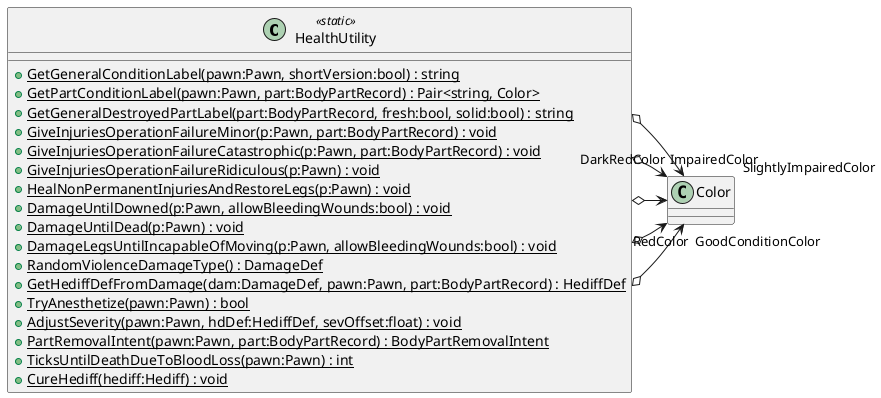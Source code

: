@startuml
class HealthUtility <<static>> {
    + {static} GetGeneralConditionLabel(pawn:Pawn, shortVersion:bool) : string
    + {static} GetPartConditionLabel(pawn:Pawn, part:BodyPartRecord) : Pair<string, Color>
    + {static} GetGeneralDestroyedPartLabel(part:BodyPartRecord, fresh:bool, solid:bool) : string
    + {static} GiveInjuriesOperationFailureMinor(p:Pawn, part:BodyPartRecord) : void
    + {static} GiveInjuriesOperationFailureCatastrophic(p:Pawn, part:BodyPartRecord) : void
    + {static} GiveInjuriesOperationFailureRidiculous(p:Pawn) : void
    + {static} HealNonPermanentInjuriesAndRestoreLegs(p:Pawn) : void
    + {static} DamageUntilDowned(p:Pawn, allowBleedingWounds:bool) : void
    + {static} DamageUntilDead(p:Pawn) : void
    + {static} DamageLegsUntilIncapableOfMoving(p:Pawn, allowBleedingWounds:bool) : void
    + {static} RandomViolenceDamageType() : DamageDef
    + {static} GetHediffDefFromDamage(dam:DamageDef, pawn:Pawn, part:BodyPartRecord) : HediffDef
    + {static} TryAnesthetize(pawn:Pawn) : bool
    + {static} AdjustSeverity(pawn:Pawn, hdDef:HediffDef, sevOffset:float) : void
    + {static} PartRemovalIntent(pawn:Pawn, part:BodyPartRecord) : BodyPartRemovalIntent
    + {static} TicksUntilDeathDueToBloodLoss(pawn:Pawn) : int
    + {static} CureHediff(hediff:Hediff) : void
}
HealthUtility o-> "GoodConditionColor" Color
HealthUtility o-> "RedColor" Color
HealthUtility o-> "DarkRedColor" Color
HealthUtility o-> "ImpairedColor" Color
HealthUtility o-> "SlightlyImpairedColor" Color
@enduml
